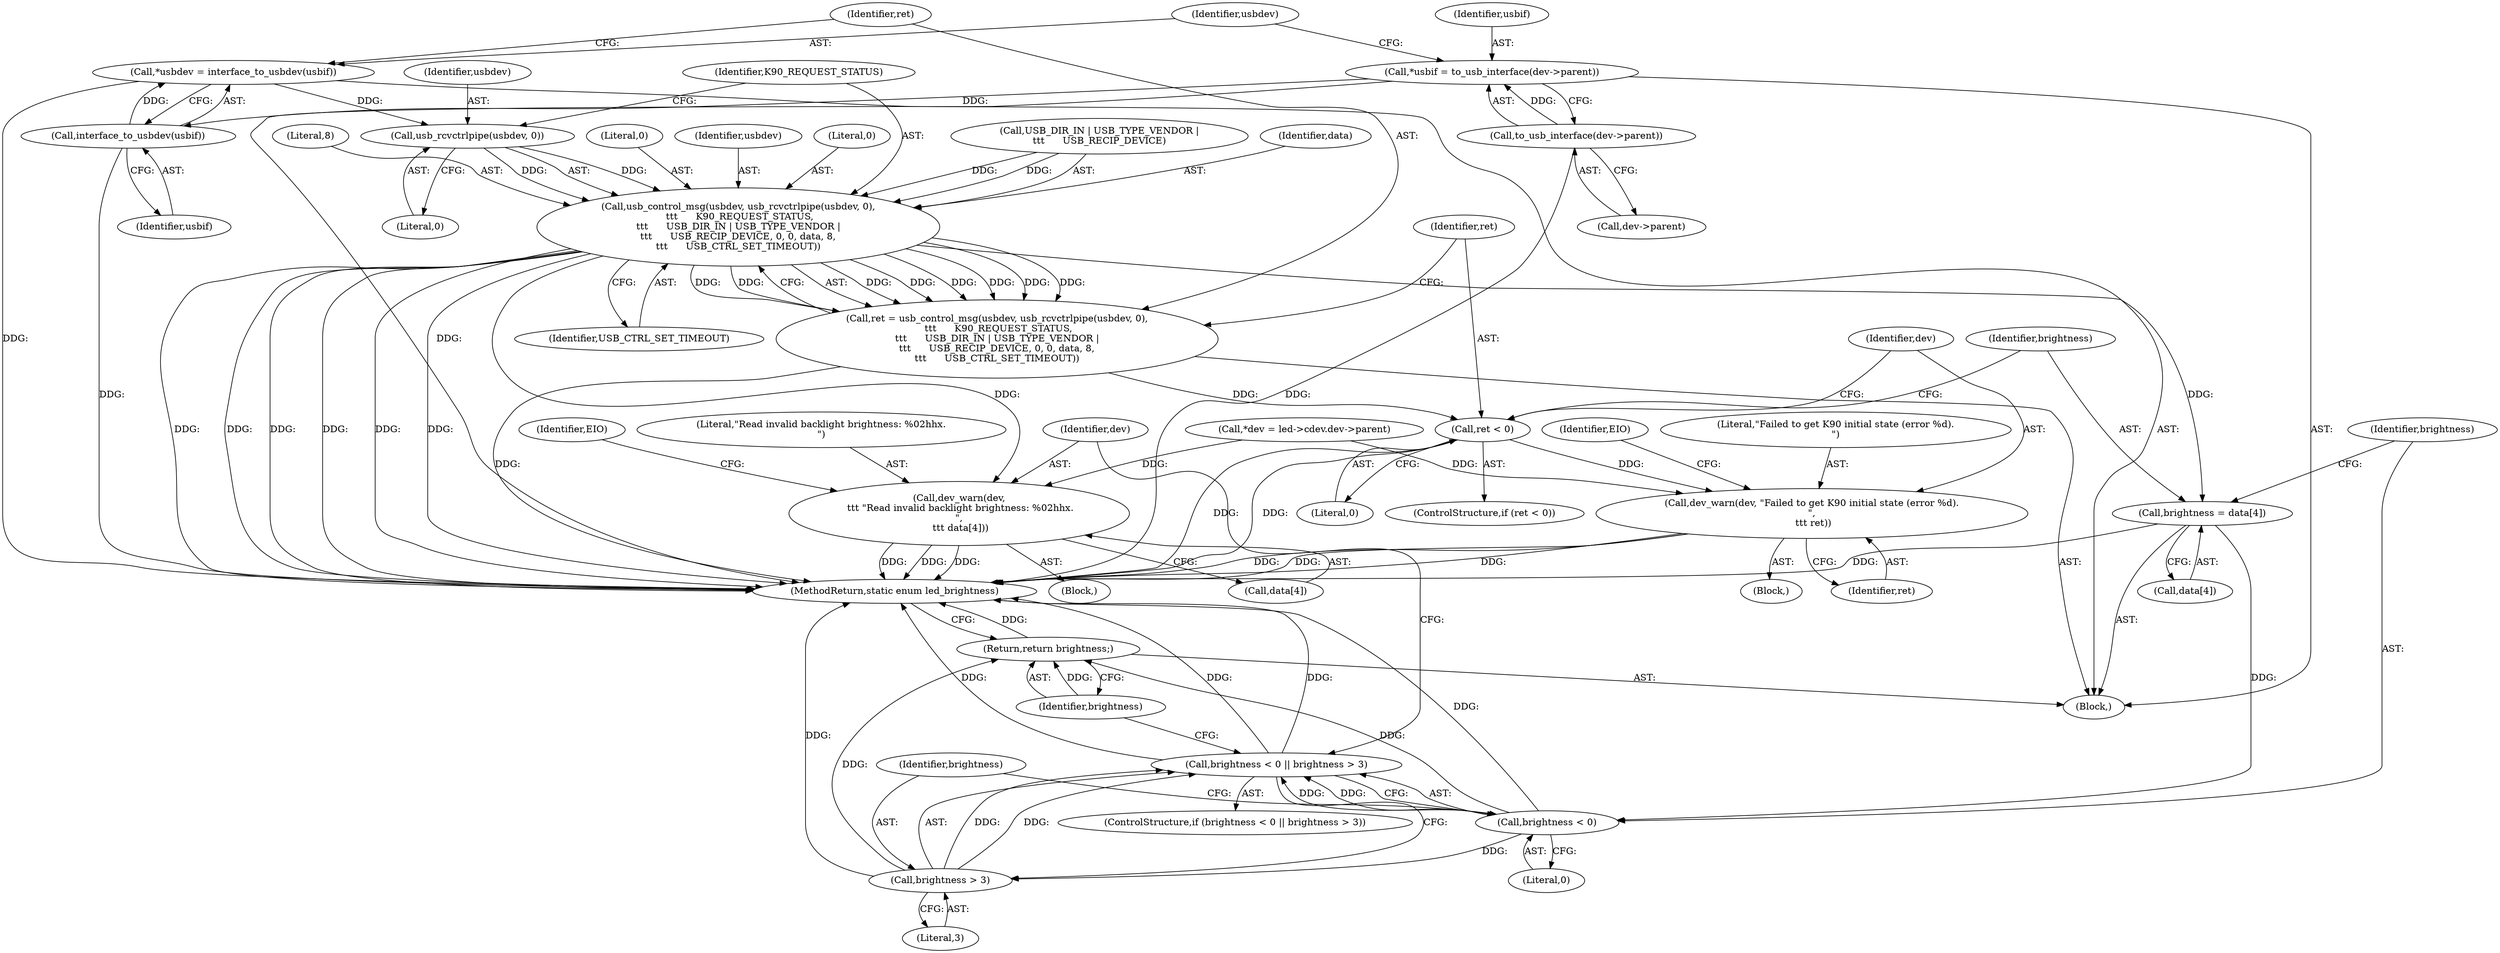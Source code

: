 digraph "1_linux_6d104af38b570d37aa32a5803b04c354f8ed513d@pointer" {
"1000122" [label="(Call,*usbdev = interface_to_usbdev(usbif))"];
"1000124" [label="(Call,interface_to_usbdev(usbif))"];
"1000115" [label="(Call,*usbif = to_usb_interface(dev->parent))"];
"1000117" [label="(Call,to_usb_interface(dev->parent))"];
"1000132" [label="(Call,usb_rcvctrlpipe(usbdev, 0))"];
"1000130" [label="(Call,usb_control_msg(usbdev, usb_rcvctrlpipe(usbdev, 0),\n \t\t\t      K90_REQUEST_STATUS,\n\t\t\t      USB_DIR_IN | USB_TYPE_VENDOR |\n\t\t\t      USB_RECIP_DEVICE, 0, 0, data, 8,\n\t\t\t      USB_CTRL_SET_TIMEOUT))"];
"1000128" [label="(Call,ret = usb_control_msg(usbdev, usb_rcvctrlpipe(usbdev, 0),\n \t\t\t      K90_REQUEST_STATUS,\n\t\t\t      USB_DIR_IN | USB_TYPE_VENDOR |\n\t\t\t      USB_RECIP_DEVICE, 0, 0, data, 8,\n\t\t\t      USB_CTRL_SET_TIMEOUT))"];
"1000147" [label="(Call,ret < 0)"];
"1000151" [label="(Call,dev_warn(dev, \"Failed to get K90 initial state (error %d).\n\",\n \t\t\t ret))"];
"1000158" [label="(Call,brightness = data[4])"];
"1000165" [label="(Call,brightness < 0)"];
"1000164" [label="(Call,brightness < 0 || brightness > 3)"];
"1000168" [label="(Call,brightness > 3)"];
"1000181" [label="(Return,return brightness;)"];
"1000172" [label="(Call,dev_warn(dev,\n \t\t\t \"Read invalid backlight brightness: %02hhx.\n\",\n \t\t\t data[4]))"];
"1000159" [label="(Identifier,brightness)"];
"1000128" [label="(Call,ret = usb_control_msg(usbdev, usb_rcvctrlpipe(usbdev, 0),\n \t\t\t      K90_REQUEST_STATUS,\n\t\t\t      USB_DIR_IN | USB_TYPE_VENDOR |\n\t\t\t      USB_RECIP_DEVICE, 0, 0, data, 8,\n\t\t\t      USB_CTRL_SET_TIMEOUT))"];
"1000182" [label="(Identifier,brightness)"];
"1000170" [label="(Literal,3)"];
"1000166" [label="(Identifier,brightness)"];
"1000158" [label="(Call,brightness = data[4])"];
"1000142" [label="(Literal,0)"];
"1000173" [label="(Identifier,dev)"];
"1000174" [label="(Literal,\"Read invalid backlight brightness: %02hhx.\n\")"];
"1000169" [label="(Identifier,brightness)"];
"1000153" [label="(Literal,\"Failed to get K90 initial state (error %d).\n\")"];
"1000163" [label="(ControlStructure,if (brightness < 0 || brightness > 3))"];
"1000151" [label="(Call,dev_warn(dev, \"Failed to get K90 initial state (error %d).\n\",\n \t\t\t ret))"];
"1000181" [label="(Return,return brightness;)"];
"1000147" [label="(Call,ret < 0)"];
"1000116" [label="(Identifier,usbif)"];
"1000172" [label="(Call,dev_warn(dev,\n \t\t\t \"Read invalid backlight brightness: %02hhx.\n\",\n \t\t\t data[4]))"];
"1000124" [label="(Call,interface_to_usbdev(usbif))"];
"1000130" [label="(Call,usb_control_msg(usbdev, usb_rcvctrlpipe(usbdev, 0),\n \t\t\t      K90_REQUEST_STATUS,\n\t\t\t      USB_DIR_IN | USB_TYPE_VENDOR |\n\t\t\t      USB_RECIP_DEVICE, 0, 0, data, 8,\n\t\t\t      USB_CTRL_SET_TIMEOUT))"];
"1000131" [label="(Identifier,usbdev)"];
"1000175" [label="(Call,data[4])"];
"1000123" [label="(Identifier,usbdev)"];
"1000122" [label="(Call,*usbdev = interface_to_usbdev(usbif))"];
"1000133" [label="(Identifier,usbdev)"];
"1000118" [label="(Call,dev->parent)"];
"1000160" [label="(Call,data[4])"];
"1000164" [label="(Call,brightness < 0 || brightness > 3)"];
"1000102" [label="(Block,)"];
"1000132" [label="(Call,usb_rcvctrlpipe(usbdev, 0))"];
"1000154" [label="(Identifier,ret)"];
"1000141" [label="(Literal,0)"];
"1000152" [label="(Identifier,dev)"];
"1000115" [label="(Call,*usbif = to_usb_interface(dev->parent))"];
"1000157" [label="(Identifier,EIO)"];
"1000149" [label="(Literal,0)"];
"1000145" [label="(Identifier,USB_CTRL_SET_TIMEOUT)"];
"1000105" [label="(Call,*dev = led->cdev.dev->parent)"];
"1000134" [label="(Literal,0)"];
"1000136" [label="(Call,USB_DIR_IN | USB_TYPE_VENDOR |\n\t\t\t      USB_RECIP_DEVICE)"];
"1000165" [label="(Call,brightness < 0)"];
"1000117" [label="(Call,to_usb_interface(dev->parent))"];
"1000143" [label="(Identifier,data)"];
"1000183" [label="(MethodReturn,static enum led_brightness)"];
"1000129" [label="(Identifier,ret)"];
"1000144" [label="(Literal,8)"];
"1000180" [label="(Identifier,EIO)"];
"1000150" [label="(Block,)"];
"1000135" [label="(Identifier,K90_REQUEST_STATUS)"];
"1000146" [label="(ControlStructure,if (ret < 0))"];
"1000167" [label="(Literal,0)"];
"1000125" [label="(Identifier,usbif)"];
"1000168" [label="(Call,brightness > 3)"];
"1000148" [label="(Identifier,ret)"];
"1000171" [label="(Block,)"];
"1000122" -> "1000102"  [label="AST: "];
"1000122" -> "1000124"  [label="CFG: "];
"1000123" -> "1000122"  [label="AST: "];
"1000124" -> "1000122"  [label="AST: "];
"1000129" -> "1000122"  [label="CFG: "];
"1000122" -> "1000183"  [label="DDG: "];
"1000124" -> "1000122"  [label="DDG: "];
"1000122" -> "1000132"  [label="DDG: "];
"1000124" -> "1000125"  [label="CFG: "];
"1000125" -> "1000124"  [label="AST: "];
"1000124" -> "1000183"  [label="DDG: "];
"1000115" -> "1000124"  [label="DDG: "];
"1000115" -> "1000102"  [label="AST: "];
"1000115" -> "1000117"  [label="CFG: "];
"1000116" -> "1000115"  [label="AST: "];
"1000117" -> "1000115"  [label="AST: "];
"1000123" -> "1000115"  [label="CFG: "];
"1000115" -> "1000183"  [label="DDG: "];
"1000117" -> "1000115"  [label="DDG: "];
"1000117" -> "1000118"  [label="CFG: "];
"1000118" -> "1000117"  [label="AST: "];
"1000117" -> "1000183"  [label="DDG: "];
"1000132" -> "1000130"  [label="AST: "];
"1000132" -> "1000134"  [label="CFG: "];
"1000133" -> "1000132"  [label="AST: "];
"1000134" -> "1000132"  [label="AST: "];
"1000135" -> "1000132"  [label="CFG: "];
"1000132" -> "1000130"  [label="DDG: "];
"1000132" -> "1000130"  [label="DDG: "];
"1000130" -> "1000128"  [label="AST: "];
"1000130" -> "1000145"  [label="CFG: "];
"1000131" -> "1000130"  [label="AST: "];
"1000135" -> "1000130"  [label="AST: "];
"1000136" -> "1000130"  [label="AST: "];
"1000141" -> "1000130"  [label="AST: "];
"1000142" -> "1000130"  [label="AST: "];
"1000143" -> "1000130"  [label="AST: "];
"1000144" -> "1000130"  [label="AST: "];
"1000145" -> "1000130"  [label="AST: "];
"1000128" -> "1000130"  [label="CFG: "];
"1000130" -> "1000183"  [label="DDG: "];
"1000130" -> "1000183"  [label="DDG: "];
"1000130" -> "1000183"  [label="DDG: "];
"1000130" -> "1000183"  [label="DDG: "];
"1000130" -> "1000183"  [label="DDG: "];
"1000130" -> "1000183"  [label="DDG: "];
"1000130" -> "1000128"  [label="DDG: "];
"1000130" -> "1000128"  [label="DDG: "];
"1000130" -> "1000128"  [label="DDG: "];
"1000130" -> "1000128"  [label="DDG: "];
"1000130" -> "1000128"  [label="DDG: "];
"1000130" -> "1000128"  [label="DDG: "];
"1000130" -> "1000128"  [label="DDG: "];
"1000130" -> "1000128"  [label="DDG: "];
"1000136" -> "1000130"  [label="DDG: "];
"1000136" -> "1000130"  [label="DDG: "];
"1000130" -> "1000158"  [label="DDG: "];
"1000130" -> "1000172"  [label="DDG: "];
"1000128" -> "1000102"  [label="AST: "];
"1000129" -> "1000128"  [label="AST: "];
"1000148" -> "1000128"  [label="CFG: "];
"1000128" -> "1000183"  [label="DDG: "];
"1000128" -> "1000147"  [label="DDG: "];
"1000147" -> "1000146"  [label="AST: "];
"1000147" -> "1000149"  [label="CFG: "];
"1000148" -> "1000147"  [label="AST: "];
"1000149" -> "1000147"  [label="AST: "];
"1000152" -> "1000147"  [label="CFG: "];
"1000159" -> "1000147"  [label="CFG: "];
"1000147" -> "1000183"  [label="DDG: "];
"1000147" -> "1000183"  [label="DDG: "];
"1000147" -> "1000151"  [label="DDG: "];
"1000151" -> "1000150"  [label="AST: "];
"1000151" -> "1000154"  [label="CFG: "];
"1000152" -> "1000151"  [label="AST: "];
"1000153" -> "1000151"  [label="AST: "];
"1000154" -> "1000151"  [label="AST: "];
"1000157" -> "1000151"  [label="CFG: "];
"1000151" -> "1000183"  [label="DDG: "];
"1000151" -> "1000183"  [label="DDG: "];
"1000151" -> "1000183"  [label="DDG: "];
"1000105" -> "1000151"  [label="DDG: "];
"1000158" -> "1000102"  [label="AST: "];
"1000158" -> "1000160"  [label="CFG: "];
"1000159" -> "1000158"  [label="AST: "];
"1000160" -> "1000158"  [label="AST: "];
"1000166" -> "1000158"  [label="CFG: "];
"1000158" -> "1000183"  [label="DDG: "];
"1000158" -> "1000165"  [label="DDG: "];
"1000165" -> "1000164"  [label="AST: "];
"1000165" -> "1000167"  [label="CFG: "];
"1000166" -> "1000165"  [label="AST: "];
"1000167" -> "1000165"  [label="AST: "];
"1000169" -> "1000165"  [label="CFG: "];
"1000164" -> "1000165"  [label="CFG: "];
"1000165" -> "1000183"  [label="DDG: "];
"1000165" -> "1000164"  [label="DDG: "];
"1000165" -> "1000164"  [label="DDG: "];
"1000165" -> "1000168"  [label="DDG: "];
"1000165" -> "1000181"  [label="DDG: "];
"1000164" -> "1000163"  [label="AST: "];
"1000164" -> "1000168"  [label="CFG: "];
"1000168" -> "1000164"  [label="AST: "];
"1000173" -> "1000164"  [label="CFG: "];
"1000182" -> "1000164"  [label="CFG: "];
"1000164" -> "1000183"  [label="DDG: "];
"1000164" -> "1000183"  [label="DDG: "];
"1000164" -> "1000183"  [label="DDG: "];
"1000168" -> "1000164"  [label="DDG: "];
"1000168" -> "1000164"  [label="DDG: "];
"1000168" -> "1000170"  [label="CFG: "];
"1000169" -> "1000168"  [label="AST: "];
"1000170" -> "1000168"  [label="AST: "];
"1000168" -> "1000183"  [label="DDG: "];
"1000168" -> "1000181"  [label="DDG: "];
"1000181" -> "1000102"  [label="AST: "];
"1000181" -> "1000182"  [label="CFG: "];
"1000182" -> "1000181"  [label="AST: "];
"1000183" -> "1000181"  [label="CFG: "];
"1000181" -> "1000183"  [label="DDG: "];
"1000182" -> "1000181"  [label="DDG: "];
"1000172" -> "1000171"  [label="AST: "];
"1000172" -> "1000175"  [label="CFG: "];
"1000173" -> "1000172"  [label="AST: "];
"1000174" -> "1000172"  [label="AST: "];
"1000175" -> "1000172"  [label="AST: "];
"1000180" -> "1000172"  [label="CFG: "];
"1000172" -> "1000183"  [label="DDG: "];
"1000172" -> "1000183"  [label="DDG: "];
"1000172" -> "1000183"  [label="DDG: "];
"1000105" -> "1000172"  [label="DDG: "];
}
